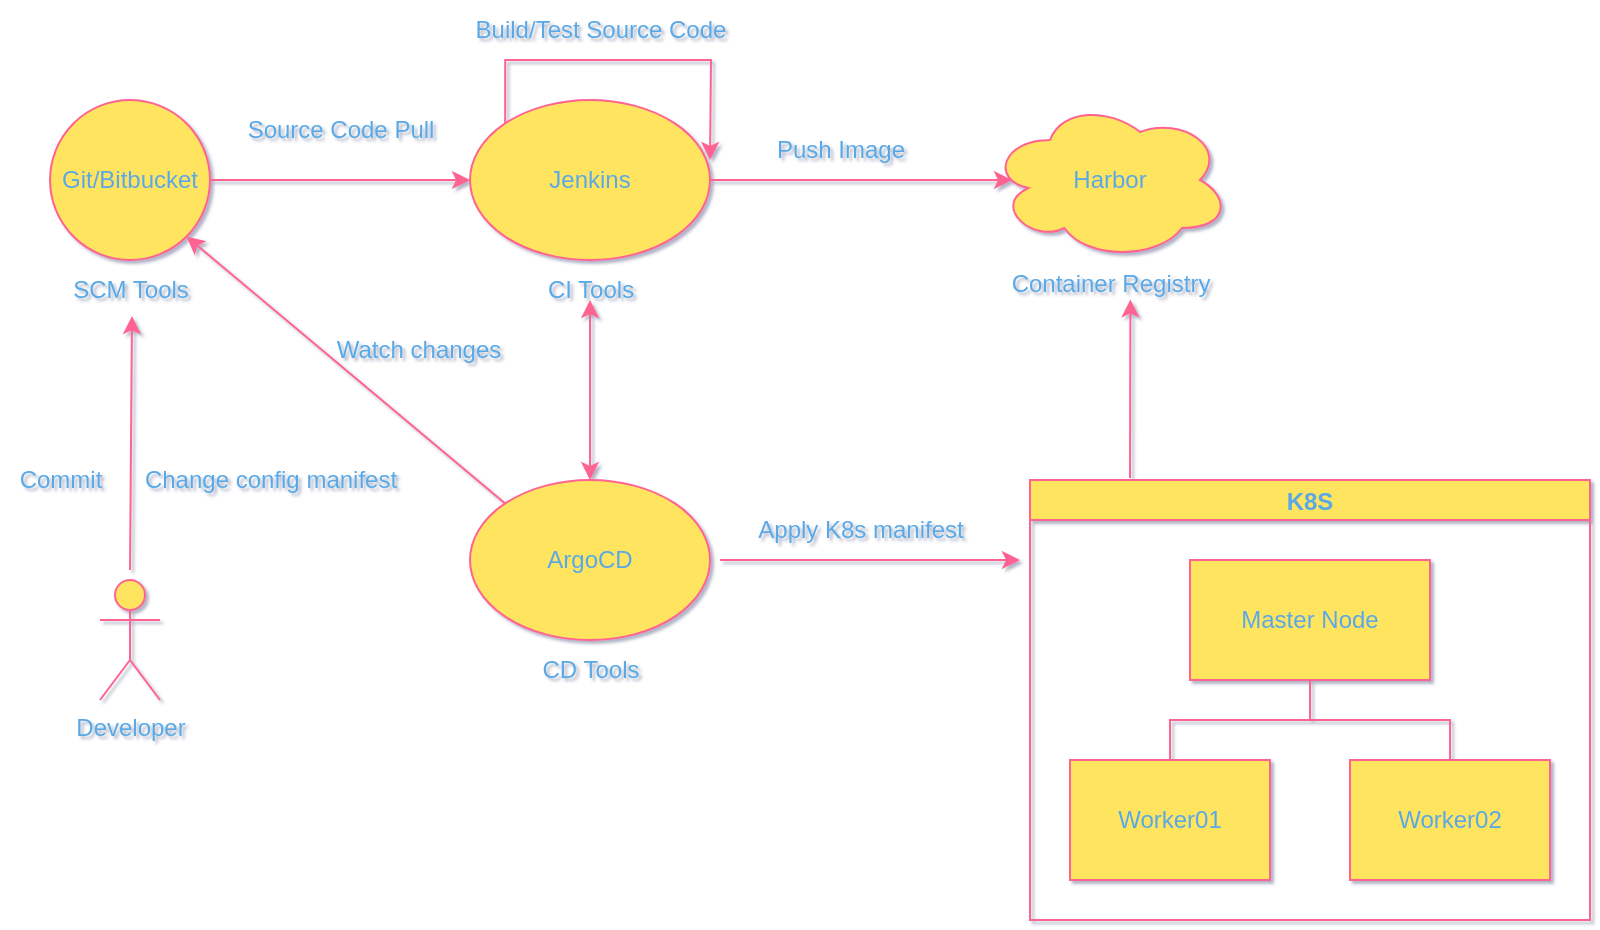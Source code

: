 <mxfile version="21.0.2" type="github">
  <diagram name="Page-1" id="sy4lbH6b9MXI_pQDiSxg">
    <mxGraphModel dx="836" dy="500" grid="1" gridSize="10" guides="1" tooltips="1" connect="1" arrows="1" fold="1" page="1" pageScale="1" pageWidth="827" pageHeight="1169" background="none" math="0" shadow="1">
      <root>
        <mxCell id="0" />
        <mxCell id="1" parent="0" />
        <mxCell id="prt6e-ABzlM5Ey696iCb-1" value="Git/Bitbucket" style="ellipse;whiteSpace=wrap;html=1;aspect=fixed;labelBackgroundColor=none;fillColor=#FFE45E;strokeColor=#FF6392;fontColor=#5AA9E6;" vertex="1" parent="1">
          <mxGeometry x="35" y="470" width="80" height="80" as="geometry" />
        </mxCell>
        <mxCell id="prt6e-ABzlM5Ey696iCb-3" value="SCM Tools" style="text;html=1;align=center;verticalAlign=middle;resizable=0;points=[];autosize=1;strokeColor=none;fillColor=none;labelBackgroundColor=none;fontColor=#5AA9E6;" vertex="1" parent="1">
          <mxGeometry x="35" y="550" width="80" height="30" as="geometry" />
        </mxCell>
        <mxCell id="prt6e-ABzlM5Ey696iCb-38" style="edgeStyle=orthogonalEdgeStyle;rounded=0;orthogonalLoop=1;jettySize=auto;html=1;exitX=0;exitY=0;exitDx=0;exitDy=0;strokeColor=#FF6392;fontColor=#5AA9E6;fillColor=#FFE45E;" edge="1" parent="1" source="prt6e-ABzlM5Ey696iCb-4">
          <mxGeometry relative="1" as="geometry">
            <mxPoint x="365" y="500" as="targetPoint" />
          </mxGeometry>
        </mxCell>
        <mxCell id="prt6e-ABzlM5Ey696iCb-4" value="Jenkins" style="ellipse;whiteSpace=wrap;html=1;labelBackgroundColor=none;fillColor=#FFE45E;strokeColor=#FF6392;fontColor=#5AA9E6;" vertex="1" parent="1">
          <mxGeometry x="245" y="470" width="120" height="80" as="geometry" />
        </mxCell>
        <mxCell id="prt6e-ABzlM5Ey696iCb-5" value="CI Tools" style="text;html=1;align=center;verticalAlign=middle;resizable=0;points=[];autosize=1;strokeColor=none;fillColor=none;labelBackgroundColor=none;fontColor=#5AA9E6;" vertex="1" parent="1">
          <mxGeometry x="270" y="550" width="70" height="30" as="geometry" />
        </mxCell>
        <mxCell id="prt6e-ABzlM5Ey696iCb-7" value="Developer" style="shape=umlActor;verticalLabelPosition=bottom;verticalAlign=top;html=1;outlineConnect=0;labelBackgroundColor=none;fillColor=#FFE45E;strokeColor=#FF6392;fontColor=#5AA9E6;" vertex="1" parent="1">
          <mxGeometry x="60" y="710" width="30" height="60" as="geometry" />
        </mxCell>
        <mxCell id="prt6e-ABzlM5Ey696iCb-10" value="Harbor" style="ellipse;shape=cloud;whiteSpace=wrap;html=1;labelBackgroundColor=none;fillColor=#FFE45E;strokeColor=#FF6392;fontColor=#5AA9E6;" vertex="1" parent="1">
          <mxGeometry x="505" y="470" width="120" height="80" as="geometry" />
        </mxCell>
        <mxCell id="prt6e-ABzlM5Ey696iCb-11" value="Container Registry" style="text;html=1;align=center;verticalAlign=middle;resizable=0;points=[];autosize=1;strokeColor=none;fillColor=none;labelBackgroundColor=none;fontColor=#5AA9E6;" vertex="1" parent="1">
          <mxGeometry x="505" y="547" width="120" height="30" as="geometry" />
        </mxCell>
        <mxCell id="prt6e-ABzlM5Ey696iCb-12" value="K8S" style="swimlane;startSize=20;horizontal=1;containerType=tree;newEdgeStyle={&quot;edgeStyle&quot;:&quot;elbowEdgeStyle&quot;,&quot;startArrow&quot;:&quot;none&quot;,&quot;endArrow&quot;:&quot;none&quot;};labelBackgroundColor=none;fillColor=#FFE45E;strokeColor=#FF6392;fontColor=#5AA9E6;" vertex="1" parent="1">
          <mxGeometry x="525" y="660" width="280" height="220" as="geometry" />
        </mxCell>
        <mxCell id="prt6e-ABzlM5Ey696iCb-13" value="" style="edgeStyle=elbowEdgeStyle;elbow=vertical;sourcePerimeterSpacing=0;targetPerimeterSpacing=0;startArrow=none;endArrow=none;rounded=0;curved=0;labelBackgroundColor=none;strokeColor=#FF6392;fontColor=default;" edge="1" parent="prt6e-ABzlM5Ey696iCb-12" source="prt6e-ABzlM5Ey696iCb-15" target="prt6e-ABzlM5Ey696iCb-16">
          <mxGeometry relative="1" as="geometry" />
        </mxCell>
        <mxCell id="prt6e-ABzlM5Ey696iCb-14" value="" style="edgeStyle=elbowEdgeStyle;elbow=vertical;sourcePerimeterSpacing=0;targetPerimeterSpacing=0;startArrow=none;endArrow=none;rounded=0;curved=0;labelBackgroundColor=none;strokeColor=#FF6392;fontColor=default;" edge="1" parent="prt6e-ABzlM5Ey696iCb-12" source="prt6e-ABzlM5Ey696iCb-15" target="prt6e-ABzlM5Ey696iCb-17">
          <mxGeometry relative="1" as="geometry" />
        </mxCell>
        <UserObject label="Master Node" treeRoot="1" id="prt6e-ABzlM5Ey696iCb-15">
          <mxCell style="whiteSpace=wrap;html=1;align=center;treeFolding=1;treeMoving=1;newEdgeStyle={&quot;edgeStyle&quot;:&quot;elbowEdgeStyle&quot;,&quot;startArrow&quot;:&quot;none&quot;,&quot;endArrow&quot;:&quot;none&quot;};labelBackgroundColor=none;fillColor=#FFE45E;strokeColor=#FF6392;fontColor=#5AA9E6;" vertex="1" parent="prt6e-ABzlM5Ey696iCb-12">
            <mxGeometry x="80" y="40" width="120" height="60" as="geometry" />
          </mxCell>
        </UserObject>
        <mxCell id="prt6e-ABzlM5Ey696iCb-16" value="Worker01" style="whiteSpace=wrap;html=1;align=center;verticalAlign=middle;treeFolding=1;treeMoving=1;newEdgeStyle={&quot;edgeStyle&quot;:&quot;elbowEdgeStyle&quot;,&quot;startArrow&quot;:&quot;none&quot;,&quot;endArrow&quot;:&quot;none&quot;};labelBackgroundColor=none;fillColor=#FFE45E;strokeColor=#FF6392;fontColor=#5AA9E6;" vertex="1" parent="prt6e-ABzlM5Ey696iCb-12">
          <mxGeometry x="20" y="140" width="100" height="60" as="geometry" />
        </mxCell>
        <mxCell id="prt6e-ABzlM5Ey696iCb-17" value="Worker02" style="whiteSpace=wrap;html=1;align=center;verticalAlign=middle;treeFolding=1;treeMoving=1;newEdgeStyle={&quot;edgeStyle&quot;:&quot;elbowEdgeStyle&quot;,&quot;startArrow&quot;:&quot;none&quot;,&quot;endArrow&quot;:&quot;none&quot;};labelBackgroundColor=none;fillColor=#FFE45E;strokeColor=#FF6392;fontColor=#5AA9E6;" vertex="1" parent="prt6e-ABzlM5Ey696iCb-12">
          <mxGeometry x="160" y="140" width="100" height="60" as="geometry" />
        </mxCell>
        <mxCell id="prt6e-ABzlM5Ey696iCb-33" value="ArgoCD" style="ellipse;whiteSpace=wrap;html=1;labelBackgroundColor=none;fillColor=#FFE45E;strokeColor=#FF6392;fontColor=#5AA9E6;" vertex="1" parent="1">
          <mxGeometry x="245" y="660" width="120" height="80" as="geometry" />
        </mxCell>
        <mxCell id="prt6e-ABzlM5Ey696iCb-34" value="CD Tools" style="text;html=1;align=center;verticalAlign=middle;resizable=0;points=[];autosize=1;strokeColor=none;fillColor=none;labelBackgroundColor=none;fontColor=#5AA9E6;" vertex="1" parent="1">
          <mxGeometry x="270" y="740" width="70" height="30" as="geometry" />
        </mxCell>
        <mxCell id="prt6e-ABzlM5Ey696iCb-36" value="Commit" style="text;html=1;align=center;verticalAlign=middle;resizable=0;points=[];autosize=1;strokeColor=none;fillColor=none;fontColor=#5AA9E6;" vertex="1" parent="1">
          <mxGeometry x="10" y="645" width="60" height="30" as="geometry" />
        </mxCell>
        <mxCell id="prt6e-ABzlM5Ey696iCb-37" value="Source Code Pull" style="text;html=1;align=center;verticalAlign=middle;resizable=0;points=[];autosize=1;strokeColor=none;fillColor=none;fontColor=#5AA9E6;" vertex="1" parent="1">
          <mxGeometry x="120" y="470" width="120" height="30" as="geometry" />
        </mxCell>
        <mxCell id="prt6e-ABzlM5Ey696iCb-39" value="Build/Test Source Code" style="text;html=1;align=center;verticalAlign=middle;resizable=0;points=[];autosize=1;strokeColor=none;fillColor=none;fontColor=#5AA9E6;" vertex="1" parent="1">
          <mxGeometry x="235" y="420" width="150" height="30" as="geometry" />
        </mxCell>
        <mxCell id="prt6e-ABzlM5Ey696iCb-41" value="" style="endArrow=classic;html=1;rounded=0;strokeColor=#FF6392;fontColor=#5AA9E6;fillColor=#FFE45E;" edge="1" parent="1">
          <mxGeometry width="50" height="50" relative="1" as="geometry">
            <mxPoint x="365" y="510" as="sourcePoint" />
            <mxPoint x="516" y="510" as="targetPoint" />
          </mxGeometry>
        </mxCell>
        <mxCell id="prt6e-ABzlM5Ey696iCb-42" value="" style="endArrow=classic;startArrow=classic;html=1;rounded=0;strokeColor=#FF6392;fontColor=#5AA9E6;fillColor=#FFE45E;exitX=0.5;exitY=0;exitDx=0;exitDy=0;" edge="1" parent="1" source="prt6e-ABzlM5Ey696iCb-33">
          <mxGeometry width="50" height="50" relative="1" as="geometry">
            <mxPoint x="385" y="700" as="sourcePoint" />
            <mxPoint x="305" y="570" as="targetPoint" />
          </mxGeometry>
        </mxCell>
        <mxCell id="prt6e-ABzlM5Ey696iCb-44" value="Push Image" style="text;html=1;align=center;verticalAlign=middle;resizable=0;points=[];autosize=1;strokeColor=none;fillColor=none;fontColor=#5AA9E6;" vertex="1" parent="1">
          <mxGeometry x="385" y="480" width="90" height="30" as="geometry" />
        </mxCell>
        <mxCell id="prt6e-ABzlM5Ey696iCb-46" value="Change config manifest" style="text;html=1;align=center;verticalAlign=middle;resizable=0;points=[];autosize=1;strokeColor=none;fillColor=none;fontColor=#5AA9E6;" vertex="1" parent="1">
          <mxGeometry x="70" y="645" width="150" height="30" as="geometry" />
        </mxCell>
        <mxCell id="prt6e-ABzlM5Ey696iCb-47" value="Watch changes" style="text;html=1;align=center;verticalAlign=middle;resizable=0;points=[];autosize=1;strokeColor=none;fillColor=none;fontColor=#5AA9E6;rotation=0;" vertex="1" parent="1">
          <mxGeometry x="164" y="580" width="110" height="30" as="geometry" />
        </mxCell>
        <mxCell id="prt6e-ABzlM5Ey696iCb-49" value="" style="endArrow=classic;html=1;rounded=0;strokeColor=#FF6392;fontColor=#5AA9E6;fillColor=#FFE45E;entryX=0;entryY=0.5;entryDx=0;entryDy=0;exitX=1;exitY=0.5;exitDx=0;exitDy=0;" edge="1" parent="1" source="prt6e-ABzlM5Ey696iCb-1" target="prt6e-ABzlM5Ey696iCb-4">
          <mxGeometry width="50" height="50" relative="1" as="geometry">
            <mxPoint x="320" y="690" as="sourcePoint" />
            <mxPoint x="370" y="640" as="targetPoint" />
          </mxGeometry>
        </mxCell>
        <mxCell id="prt6e-ABzlM5Ey696iCb-50" value="" style="endArrow=classic;html=1;rounded=0;strokeColor=#FF6392;fontColor=#5AA9E6;fillColor=#FFE45E;entryX=1;entryY=1;entryDx=0;entryDy=0;exitX=0;exitY=0;exitDx=0;exitDy=0;" edge="1" parent="1" source="prt6e-ABzlM5Ey696iCb-33" target="prt6e-ABzlM5Ey696iCb-1">
          <mxGeometry width="50" height="50" relative="1" as="geometry">
            <mxPoint x="300" y="690" as="sourcePoint" />
            <mxPoint x="350" y="640" as="targetPoint" />
          </mxGeometry>
        </mxCell>
        <mxCell id="prt6e-ABzlM5Ey696iCb-51" value="" style="endArrow=classic;html=1;rounded=0;strokeColor=#FF6392;fontColor=#5AA9E6;fillColor=#FFE45E;exitX=0.5;exitY=0;exitDx=0;exitDy=0;exitPerimeter=0;" edge="1" parent="1">
          <mxGeometry width="50" height="50" relative="1" as="geometry">
            <mxPoint x="75" y="705" as="sourcePoint" />
            <mxPoint x="76" y="578" as="targetPoint" />
          </mxGeometry>
        </mxCell>
        <mxCell id="prt6e-ABzlM5Ey696iCb-52" value="" style="endArrow=classic;html=1;rounded=0;strokeColor=#FF6392;fontColor=#5AA9E6;fillColor=#FFE45E;" edge="1" parent="1">
          <mxGeometry width="50" height="50" relative="1" as="geometry">
            <mxPoint x="370" y="700" as="sourcePoint" />
            <mxPoint x="520" y="700" as="targetPoint" />
          </mxGeometry>
        </mxCell>
        <mxCell id="prt6e-ABzlM5Ey696iCb-53" value="Apply K8s manifest" style="text;html=1;align=center;verticalAlign=middle;resizable=0;points=[];autosize=1;strokeColor=none;fillColor=none;fontColor=#5AA9E6;" vertex="1" parent="1">
          <mxGeometry x="375" y="670" width="130" height="30" as="geometry" />
        </mxCell>
        <mxCell id="prt6e-ABzlM5Ey696iCb-54" value="" style="endArrow=classic;html=1;rounded=0;strokeColor=#FF6392;fontColor=#5AA9E6;fillColor=#FFE45E;entryX=0.585;entryY=1.123;entryDx=0;entryDy=0;entryPerimeter=0;" edge="1" parent="1">
          <mxGeometry width="50" height="50" relative="1" as="geometry">
            <mxPoint x="575" y="659" as="sourcePoint" />
            <mxPoint x="575.2" y="569.69" as="targetPoint" />
          </mxGeometry>
        </mxCell>
      </root>
    </mxGraphModel>
  </diagram>
</mxfile>
